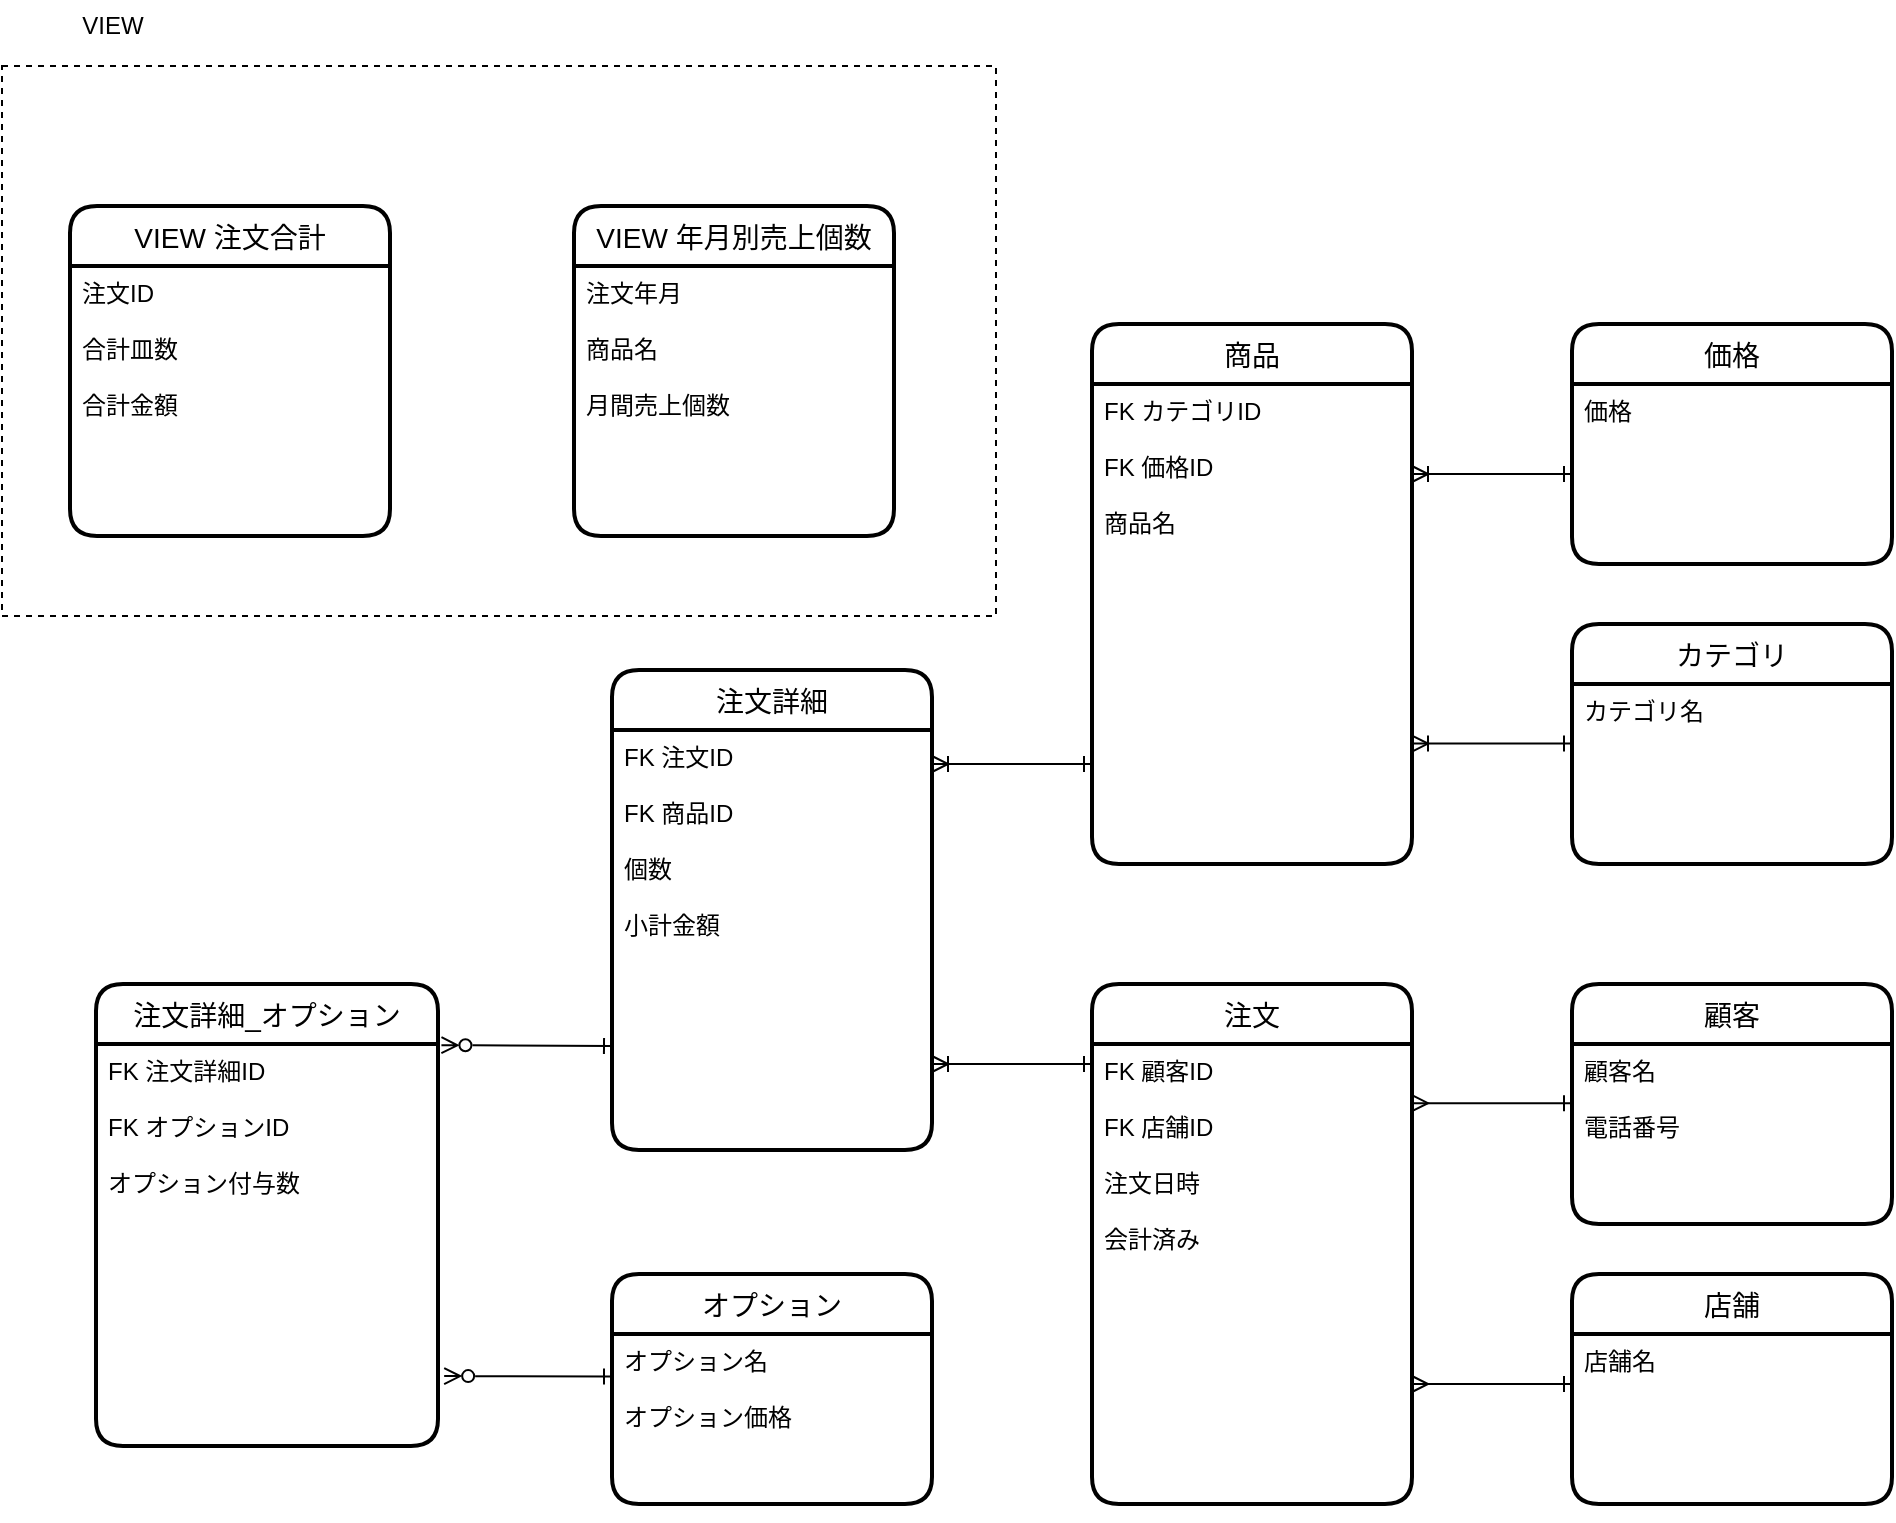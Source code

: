 <mxfile>
    <diagram id="NNirdLbudJ7Mtjtz16Ia" name="ページ1">
        <mxGraphModel dx="1706" dy="1726" grid="0" gridSize="10" guides="1" tooltips="1" connect="1" arrows="1" fold="1" page="0" pageScale="1" pageWidth="827" pageHeight="1169" math="0" shadow="0">
            <root>
                <mxCell id="0"/>
                <mxCell id="1" parent="0"/>
                <mxCell id="120" value="" style="rounded=0;whiteSpace=wrap;html=1;fillColor=none;dashed=1;" parent="1" vertex="1">
                    <mxGeometry x="-335" y="1" width="497" height="275" as="geometry"/>
                </mxCell>
                <mxCell id="86" value="注文" style="swimlane;childLayout=stackLayout;horizontal=1;startSize=30;horizontalStack=0;rounded=1;fontSize=14;fontStyle=0;strokeWidth=2;resizeParent=0;resizeLast=1;shadow=0;dashed=0;align=center;" parent="1" vertex="1">
                    <mxGeometry x="210" y="460" width="160" height="260" as="geometry"/>
                </mxCell>
                <mxCell id="104" style="edgeStyle=none;html=1;" parent="86" source="87" target="86" edge="1">
                    <mxGeometry relative="1" as="geometry"/>
                </mxCell>
                <mxCell id="87" value="FK 顧客ID&#10;&#10;FK 店舗ID&#10;&#10;注文日時&#10;&#10;会計済み" style="align=left;strokeColor=none;fillColor=none;spacingLeft=4;fontSize=12;verticalAlign=top;resizable=0;rotatable=0;part=1;" parent="86" vertex="1">
                    <mxGeometry y="30" width="160" height="230" as="geometry"/>
                </mxCell>
                <mxCell id="88" value="価格" style="swimlane;childLayout=stackLayout;horizontal=1;startSize=30;horizontalStack=0;rounded=1;fontSize=14;fontStyle=0;strokeWidth=2;resizeParent=0;resizeLast=1;shadow=0;dashed=0;align=center;" parent="1" vertex="1">
                    <mxGeometry x="450" y="130" width="160" height="120" as="geometry"/>
                </mxCell>
                <mxCell id="89" value="価格" style="align=left;strokeColor=none;fillColor=none;spacingLeft=4;fontSize=12;verticalAlign=top;resizable=0;rotatable=0;part=1;" parent="88" vertex="1">
                    <mxGeometry y="30" width="160" height="90" as="geometry"/>
                </mxCell>
                <mxCell id="96" value="注文詳細" style="swimlane;childLayout=stackLayout;horizontal=1;startSize=30;horizontalStack=0;rounded=1;fontSize=14;fontStyle=0;strokeWidth=2;resizeParent=0;resizeLast=1;shadow=0;dashed=0;align=center;" parent="1" vertex="1">
                    <mxGeometry x="-30" y="303" width="160" height="240" as="geometry"/>
                </mxCell>
                <mxCell id="97" value="FK 注文ID&#10;&#10;FK 商品ID&#10;&#10;個数&#10;&#10;小計金額" style="align=left;strokeColor=none;fillColor=none;spacingLeft=4;fontSize=12;verticalAlign=top;resizable=0;rotatable=0;part=1;" parent="96" vertex="1">
                    <mxGeometry y="30" width="160" height="210" as="geometry"/>
                </mxCell>
                <mxCell id="98" value="カテゴリ" style="swimlane;childLayout=stackLayout;horizontal=1;startSize=30;horizontalStack=0;rounded=1;fontSize=14;fontStyle=0;strokeWidth=2;resizeParent=0;resizeLast=1;shadow=0;dashed=0;align=center;" parent="1" vertex="1">
                    <mxGeometry x="450" y="280" width="160" height="120" as="geometry"/>
                </mxCell>
                <mxCell id="99" value="カテゴリ名" style="align=left;strokeColor=none;fillColor=none;spacingLeft=4;fontSize=12;verticalAlign=top;resizable=0;rotatable=0;part=1;" parent="98" vertex="1">
                    <mxGeometry y="30" width="160" height="90" as="geometry"/>
                </mxCell>
                <mxCell id="101" value="商品" style="swimlane;childLayout=stackLayout;horizontal=1;startSize=30;horizontalStack=0;rounded=1;fontSize=14;fontStyle=0;strokeWidth=2;resizeParent=0;resizeLast=1;shadow=0;dashed=0;align=center;" parent="1" vertex="1">
                    <mxGeometry x="210" y="130" width="160" height="270" as="geometry"/>
                </mxCell>
                <mxCell id="102" value="FK カテゴリID&#10;&#10;FK 価格ID&#10;&#10;商品名" style="align=left;strokeColor=none;fillColor=none;spacingLeft=4;fontSize=12;verticalAlign=top;resizable=0;rotatable=0;part=1;" parent="101" vertex="1">
                    <mxGeometry y="30" width="160" height="240" as="geometry"/>
                </mxCell>
                <mxCell id="107" value="顧客" style="swimlane;childLayout=stackLayout;horizontal=1;startSize=30;horizontalStack=0;rounded=1;fontSize=14;fontStyle=0;strokeWidth=2;resizeParent=0;resizeLast=1;shadow=0;dashed=0;align=center;" parent="1" vertex="1">
                    <mxGeometry x="450" y="460" width="160" height="120" as="geometry"/>
                </mxCell>
                <mxCell id="108" value="顧客名&#10;&#10;電話番号" style="align=left;strokeColor=none;fillColor=none;spacingLeft=4;fontSize=12;verticalAlign=top;resizable=0;rotatable=0;part=1;" parent="107" vertex="1">
                    <mxGeometry y="30" width="160" height="90" as="geometry"/>
                </mxCell>
                <mxCell id="109" value="店舗" style="swimlane;childLayout=stackLayout;horizontal=1;startSize=30;horizontalStack=0;rounded=1;fontSize=14;fontStyle=0;strokeWidth=2;resizeParent=0;resizeLast=1;shadow=0;dashed=0;align=center;" parent="1" vertex="1">
                    <mxGeometry x="450" y="605" width="160" height="115" as="geometry"/>
                </mxCell>
                <mxCell id="110" value="店舗名" style="align=left;strokeColor=none;fillColor=none;spacingLeft=4;fontSize=12;verticalAlign=top;resizable=0;rotatable=0;part=1;" parent="109" vertex="1">
                    <mxGeometry y="30" width="160" height="85" as="geometry"/>
                </mxCell>
                <mxCell id="112" value="VIEW 注文合計" style="swimlane;childLayout=stackLayout;horizontal=1;startSize=30;horizontalStack=0;rounded=1;fontSize=14;fontStyle=0;strokeWidth=2;resizeParent=0;resizeLast=1;shadow=0;dashed=0;align=center;" parent="1" vertex="1">
                    <mxGeometry x="-301" y="71" width="160" height="165" as="geometry"/>
                </mxCell>
                <mxCell id="113" value="注文ID&#10;&#10;合計皿数&#10;&#10;合計金額" style="align=left;strokeColor=none;fillColor=none;spacingLeft=4;fontSize=12;verticalAlign=top;resizable=0;rotatable=0;part=1;" parent="112" vertex="1">
                    <mxGeometry y="30" width="160" height="135" as="geometry"/>
                </mxCell>
                <mxCell id="114" style="edgeStyle=none;html=1;exitX=0;exitY=0.5;exitDx=0;exitDy=0;endArrow=ERoneToMany;endFill=0;startArrow=ERone;startFill=0;" parent="1" source="89" edge="1">
                    <mxGeometry relative="1" as="geometry">
                        <mxPoint x="370" y="205" as="targetPoint"/>
                    </mxGeometry>
                </mxCell>
                <mxCell id="115" style="edgeStyle=none;html=1;exitX=0;exitY=0.5;exitDx=0;exitDy=0;endArrow=ERoneToMany;endFill=0;startArrow=ERone;startFill=0;" parent="1" edge="1">
                    <mxGeometry relative="1" as="geometry">
                        <mxPoint x="450.0" y="339.79" as="sourcePoint"/>
                        <mxPoint x="370.0" y="339.79" as="targetPoint"/>
                    </mxGeometry>
                </mxCell>
                <mxCell id="116" style="edgeStyle=none;html=1;exitX=0;exitY=0.5;exitDx=0;exitDy=0;endArrow=ERmany;endFill=0;startArrow=ERone;startFill=0;" parent="1" edge="1">
                    <mxGeometry relative="1" as="geometry">
                        <mxPoint x="450.0" y="519.58" as="sourcePoint"/>
                        <mxPoint x="370.0" y="519.58" as="targetPoint"/>
                    </mxGeometry>
                </mxCell>
                <mxCell id="117" style="edgeStyle=none;html=1;exitX=0;exitY=0.5;exitDx=0;exitDy=0;endArrow=ERmany;endFill=0;startArrow=ERone;startFill=0;" parent="1" edge="1">
                    <mxGeometry relative="1" as="geometry">
                        <mxPoint x="450.0" y="660" as="sourcePoint"/>
                        <mxPoint x="370.0" y="660" as="targetPoint"/>
                    </mxGeometry>
                </mxCell>
                <mxCell id="118" style="edgeStyle=none;html=1;exitX=0;exitY=0.5;exitDx=0;exitDy=0;endArrow=ERoneToMany;endFill=0;startArrow=ERone;startFill=0;" parent="1" edge="1">
                    <mxGeometry relative="1" as="geometry">
                        <mxPoint x="210.0" y="350" as="sourcePoint"/>
                        <mxPoint x="130.0" y="350" as="targetPoint"/>
                    </mxGeometry>
                </mxCell>
                <mxCell id="119" style="edgeStyle=none;html=1;exitX=0;exitY=0.5;exitDx=0;exitDy=0;endArrow=ERoneToMany;endFill=0;startArrow=ERone;startFill=0;" parent="1" edge="1">
                    <mxGeometry relative="1" as="geometry">
                        <mxPoint x="210.0" y="500" as="sourcePoint"/>
                        <mxPoint x="130.0" y="500" as="targetPoint"/>
                    </mxGeometry>
                </mxCell>
                <mxCell id="125" value="オプション" style="swimlane;childLayout=stackLayout;horizontal=1;startSize=30;horizontalStack=0;rounded=1;fontSize=14;fontStyle=0;strokeWidth=2;resizeParent=0;resizeLast=1;shadow=0;dashed=0;align=center;" parent="1" vertex="1">
                    <mxGeometry x="-30" y="605" width="160" height="115" as="geometry"/>
                </mxCell>
                <mxCell id="126" value="オプション名&#10;&#10;オプション価格" style="align=left;strokeColor=none;fillColor=none;spacingLeft=4;fontSize=12;verticalAlign=top;resizable=0;rotatable=0;part=1;" parent="125" vertex="1">
                    <mxGeometry y="30" width="160" height="85" as="geometry"/>
                </mxCell>
                <mxCell id="128" value="注文詳細_オプション" style="swimlane;childLayout=stackLayout;horizontal=1;startSize=30;horizontalStack=0;rounded=1;fontSize=14;fontStyle=0;strokeWidth=2;resizeParent=0;resizeLast=1;shadow=0;dashed=0;align=center;" parent="1" vertex="1">
                    <mxGeometry x="-288" y="460" width="171" height="231" as="geometry"/>
                </mxCell>
                <mxCell id="129" value="FK 注文詳細ID&#10;&#10;FK オプションID&#10;&#10;オプション付与数" style="align=left;strokeColor=none;fillColor=none;spacingLeft=4;fontSize=12;verticalAlign=top;resizable=0;rotatable=0;part=1;" parent="128" vertex="1">
                    <mxGeometry y="30" width="171" height="201" as="geometry"/>
                </mxCell>
                <mxCell id="134" style="edgeStyle=none;html=1;exitX=0;exitY=0.25;exitDx=0;exitDy=0;entryX=1.018;entryY=0.826;entryDx=0;entryDy=0;entryPerimeter=0;startArrow=ERone;startFill=0;endArrow=ERzeroToMany;endFill=0;" parent="1" source="126" target="129" edge="1">
                    <mxGeometry relative="1" as="geometry"/>
                </mxCell>
                <mxCell id="135" style="edgeStyle=none;html=1;entryX=1.01;entryY=0.003;entryDx=0;entryDy=0;entryPerimeter=0;startArrow=ERone;startFill=0;endArrow=ERzeroToMany;endFill=0;" parent="1" target="129" edge="1">
                    <mxGeometry relative="1" as="geometry">
                        <mxPoint x="-30" y="491" as="sourcePoint"/>
                    </mxGeometry>
                </mxCell>
                <mxCell id="143" value="VIEW 年月別売上個数" style="swimlane;childLayout=stackLayout;horizontal=1;startSize=30;horizontalStack=0;rounded=1;fontSize=14;fontStyle=0;strokeWidth=2;resizeParent=0;resizeLast=1;shadow=0;dashed=0;align=center;" vertex="1" parent="1">
                    <mxGeometry x="-49" y="71" width="160" height="165" as="geometry"/>
                </mxCell>
                <mxCell id="144" value="注文年月&#10;&#10;商品名&#10;&#10;月間売上個数" style="align=left;strokeColor=none;fillColor=none;spacingLeft=4;fontSize=12;verticalAlign=top;resizable=0;rotatable=0;part=1;" vertex="1" parent="143">
                    <mxGeometry y="30" width="160" height="135" as="geometry"/>
                </mxCell>
                <mxCell id="145" value="VIEW" style="text;html=1;align=center;verticalAlign=middle;resizable=0;points=[];autosize=1;strokeColor=none;fillColor=none;" vertex="1" parent="1">
                    <mxGeometry x="-305" y="-32" width="49" height="26" as="geometry"/>
                </mxCell>
            </root>
        </mxGraphModel>
    </diagram>
</mxfile>